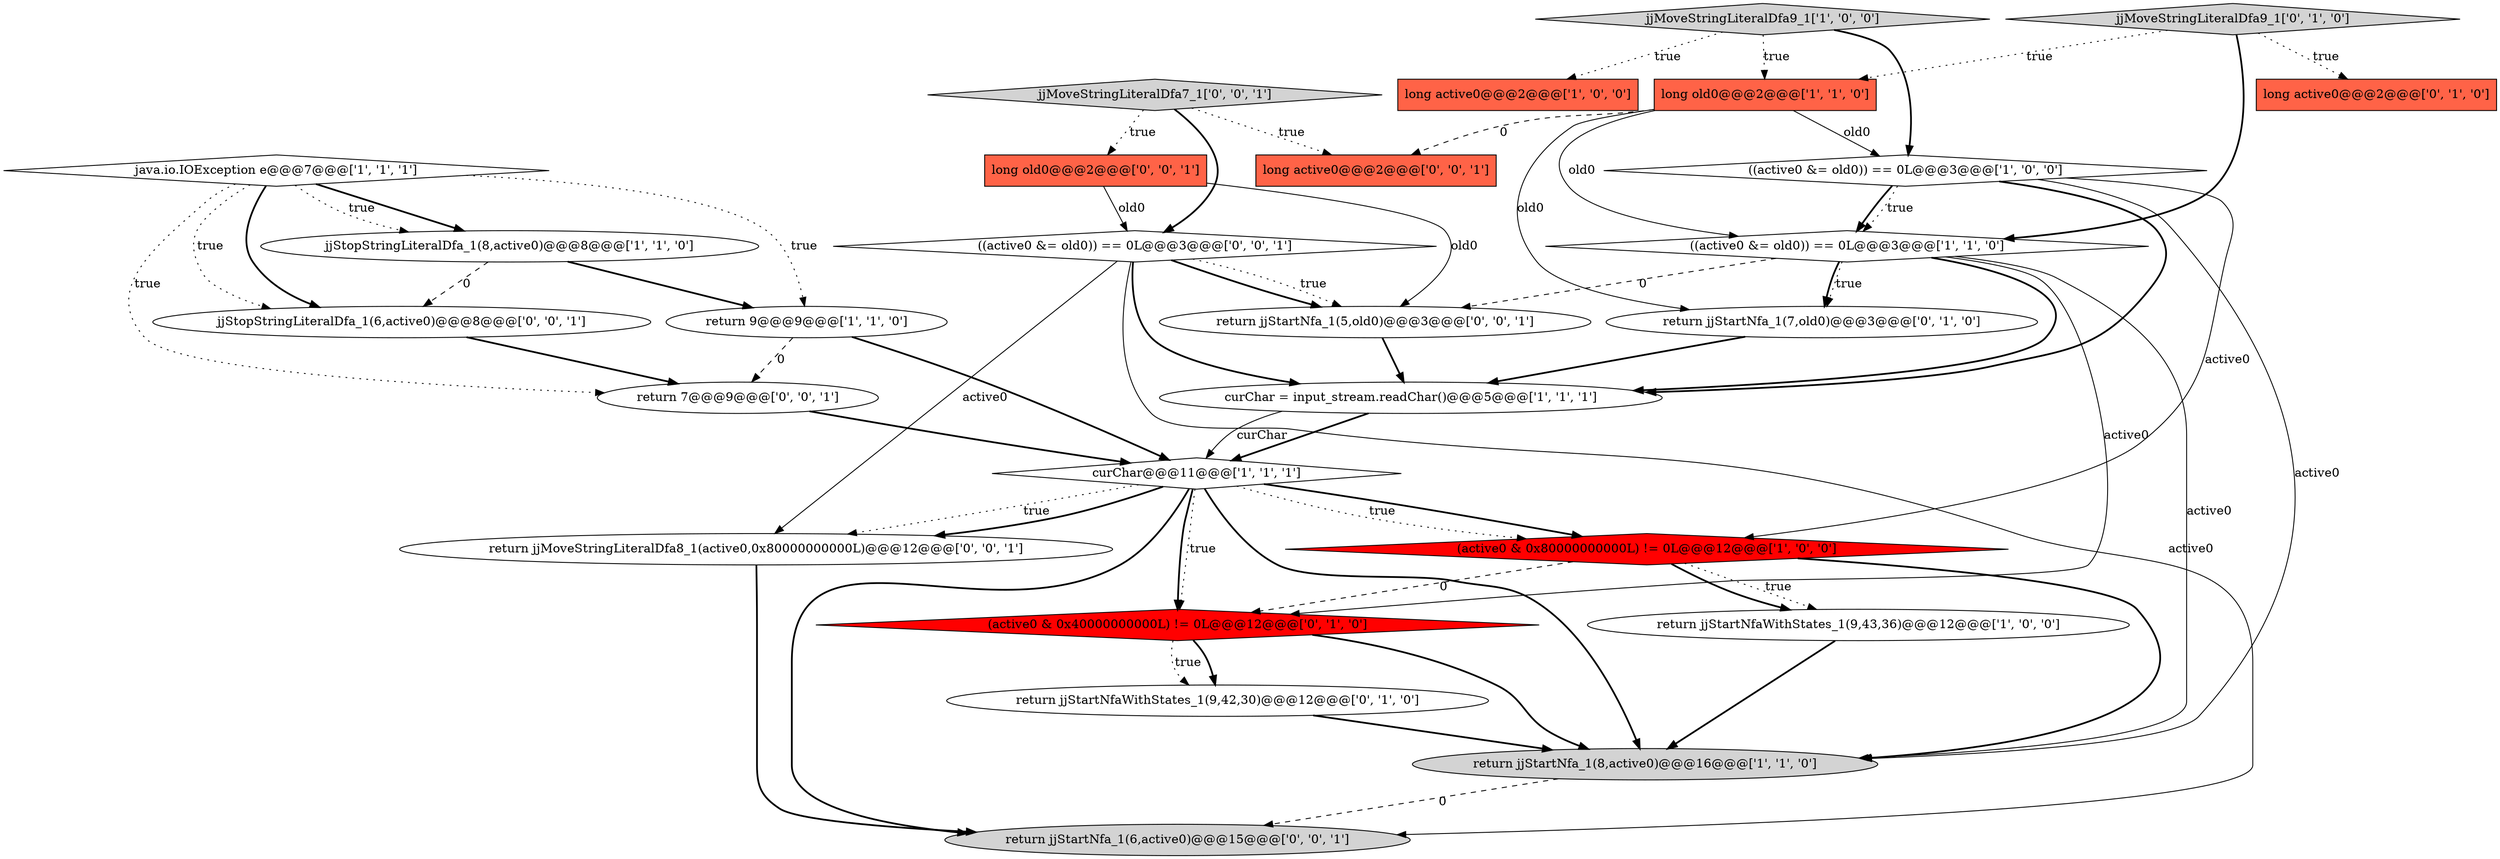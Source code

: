 digraph {
17 [style = filled, label = "(active0 & 0x40000000000L) != 0L@@@12@@@['0', '1', '0']", fillcolor = red, shape = diamond image = "AAA1AAABBB2BBB"];
0 [style = filled, label = "return jjStartNfa_1(8,active0)@@@16@@@['1', '1', '0']", fillcolor = lightgray, shape = ellipse image = "AAA0AAABBB1BBB"];
3 [style = filled, label = "return 9@@@9@@@['1', '1', '0']", fillcolor = white, shape = ellipse image = "AAA0AAABBB1BBB"];
12 [style = filled, label = "jjStopStringLiteralDfa_1(8,active0)@@@8@@@['1', '1', '0']", fillcolor = white, shape = ellipse image = "AAA0AAABBB1BBB"];
14 [style = filled, label = "jjMoveStringLiteralDfa9_1['0', '1', '0']", fillcolor = lightgray, shape = diamond image = "AAA0AAABBB2BBB"];
21 [style = filled, label = "long active0@@@2@@@['0', '0', '1']", fillcolor = tomato, shape = box image = "AAA0AAABBB3BBB"];
24 [style = filled, label = "((active0 &= old0)) == 0L@@@3@@@['0', '0', '1']", fillcolor = white, shape = diamond image = "AAA0AAABBB3BBB"];
25 [style = filled, label = "return jjStartNfa_1(5,old0)@@@3@@@['0', '0', '1']", fillcolor = white, shape = ellipse image = "AAA0AAABBB3BBB"];
19 [style = filled, label = "long old0@@@2@@@['0', '0', '1']", fillcolor = tomato, shape = box image = "AAA0AAABBB3BBB"];
6 [style = filled, label = "long old0@@@2@@@['1', '1', '0']", fillcolor = tomato, shape = box image = "AAA0AAABBB1BBB"];
7 [style = filled, label = "jjMoveStringLiteralDfa9_1['1', '0', '0']", fillcolor = lightgray, shape = diamond image = "AAA0AAABBB1BBB"];
5 [style = filled, label = "long active0@@@2@@@['1', '0', '0']", fillcolor = tomato, shape = box image = "AAA0AAABBB1BBB"];
9 [style = filled, label = "return jjStartNfaWithStates_1(9,43,36)@@@12@@@['1', '0', '0']", fillcolor = white, shape = ellipse image = "AAA0AAABBB1BBB"];
13 [style = filled, label = "return jjStartNfaWithStates_1(9,42,30)@@@12@@@['0', '1', '0']", fillcolor = white, shape = ellipse image = "AAA0AAABBB2BBB"];
1 [style = filled, label = "((active0 &= old0)) == 0L@@@3@@@['1', '0', '0']", fillcolor = white, shape = diamond image = "AAA0AAABBB1BBB"];
26 [style = filled, label = "return jjMoveStringLiteralDfa8_1(active0,0x80000000000L)@@@12@@@['0', '0', '1']", fillcolor = white, shape = ellipse image = "AAA0AAABBB3BBB"];
18 [style = filled, label = "jjMoveStringLiteralDfa7_1['0', '0', '1']", fillcolor = lightgray, shape = diamond image = "AAA0AAABBB3BBB"];
22 [style = filled, label = "jjStopStringLiteralDfa_1(6,active0)@@@8@@@['0', '0', '1']", fillcolor = white, shape = ellipse image = "AAA0AAABBB3BBB"];
23 [style = filled, label = "return jjStartNfa_1(6,active0)@@@15@@@['0', '0', '1']", fillcolor = lightgray, shape = ellipse image = "AAA0AAABBB3BBB"];
10 [style = filled, label = "(active0 & 0x80000000000L) != 0L@@@12@@@['1', '0', '0']", fillcolor = red, shape = diamond image = "AAA1AAABBB1BBB"];
4 [style = filled, label = "((active0 &= old0)) == 0L@@@3@@@['1', '1', '0']", fillcolor = white, shape = diamond image = "AAA0AAABBB1BBB"];
2 [style = filled, label = "java.io.IOException e@@@7@@@['1', '1', '1']", fillcolor = white, shape = diamond image = "AAA0AAABBB1BBB"];
11 [style = filled, label = "curChar = input_stream.readChar()@@@5@@@['1', '1', '1']", fillcolor = white, shape = ellipse image = "AAA0AAABBB1BBB"];
16 [style = filled, label = "return jjStartNfa_1(7,old0)@@@3@@@['0', '1', '0']", fillcolor = white, shape = ellipse image = "AAA0AAABBB2BBB"];
20 [style = filled, label = "return 7@@@9@@@['0', '0', '1']", fillcolor = white, shape = ellipse image = "AAA0AAABBB3BBB"];
15 [style = filled, label = "long active0@@@2@@@['0', '1', '0']", fillcolor = tomato, shape = box image = "AAA0AAABBB2BBB"];
8 [style = filled, label = "curChar@@@11@@@['1', '1', '1']", fillcolor = white, shape = diamond image = "AAA0AAABBB1BBB"];
2->3 [style = dotted, label="true"];
2->20 [style = dotted, label="true"];
6->21 [style = dashed, label="0"];
8->26 [style = dotted, label="true"];
7->6 [style = dotted, label="true"];
1->4 [style = bold, label=""];
8->10 [style = bold, label=""];
18->24 [style = bold, label=""];
7->1 [style = bold, label=""];
16->11 [style = bold, label=""];
9->0 [style = bold, label=""];
8->23 [style = bold, label=""];
2->22 [style = dotted, label="true"];
24->25 [style = dotted, label="true"];
1->10 [style = solid, label="active0"];
0->23 [style = dashed, label="0"];
8->17 [style = dotted, label="true"];
18->19 [style = dotted, label="true"];
18->21 [style = dotted, label="true"];
24->26 [style = solid, label="active0"];
24->23 [style = solid, label="active0"];
6->1 [style = solid, label="old0"];
1->4 [style = dotted, label="true"];
19->24 [style = solid, label="old0"];
8->10 [style = dotted, label="true"];
10->9 [style = dotted, label="true"];
4->17 [style = solid, label="active0"];
2->12 [style = bold, label=""];
1->11 [style = bold, label=""];
7->5 [style = dotted, label="true"];
8->0 [style = bold, label=""];
8->17 [style = bold, label=""];
4->25 [style = dashed, label="0"];
14->15 [style = dotted, label="true"];
20->8 [style = bold, label=""];
14->4 [style = bold, label=""];
17->0 [style = bold, label=""];
22->20 [style = bold, label=""];
25->11 [style = bold, label=""];
24->11 [style = bold, label=""];
24->25 [style = bold, label=""];
3->8 [style = bold, label=""];
26->23 [style = bold, label=""];
10->0 [style = bold, label=""];
3->20 [style = dashed, label="0"];
4->0 [style = solid, label="active0"];
12->22 [style = dashed, label="0"];
10->17 [style = dashed, label="0"];
2->12 [style = dotted, label="true"];
11->8 [style = bold, label=""];
10->9 [style = bold, label=""];
4->16 [style = dotted, label="true"];
12->3 [style = bold, label=""];
17->13 [style = bold, label=""];
6->16 [style = solid, label="old0"];
2->22 [style = bold, label=""];
4->11 [style = bold, label=""];
6->4 [style = solid, label="old0"];
17->13 [style = dotted, label="true"];
11->8 [style = solid, label="curChar"];
1->0 [style = solid, label="active0"];
4->16 [style = bold, label=""];
13->0 [style = bold, label=""];
19->25 [style = solid, label="old0"];
8->26 [style = bold, label=""];
14->6 [style = dotted, label="true"];
}
